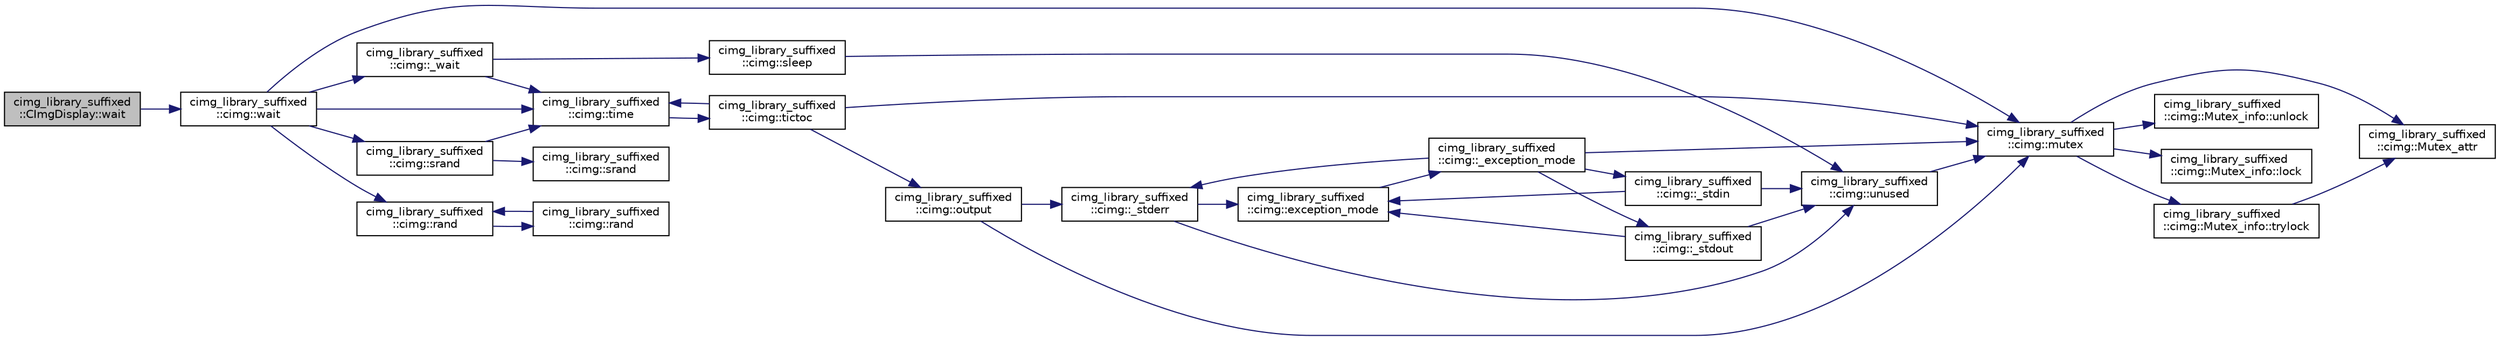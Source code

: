 digraph "cimg_library_suffixed::CImgDisplay::wait"
{
  edge [fontname="Helvetica",fontsize="10",labelfontname="Helvetica",labelfontsize="10"];
  node [fontname="Helvetica",fontsize="10",shape=record];
  rankdir="LR";
  Node578 [label="cimg_library_suffixed\l::CImgDisplay::wait",height=0.2,width=0.4,color="black", fillcolor="grey75", style="filled", fontcolor="black"];
  Node578 -> Node579 [color="midnightblue",fontsize="10",style="solid",fontname="Helvetica"];
  Node579 [label="cimg_library_suffixed\l::cimg::wait",height=0.2,width=0.4,color="black", fillcolor="white", style="filled",URL="$namespacecimg__library__suffixed_1_1cimg.html#a8431f8cf0989f40df3b6ac7d9dc90abd",tooltip="Wait for a given number of milliseconds since the last call to wait(). "];
  Node579 -> Node580 [color="midnightblue",fontsize="10",style="solid",fontname="Helvetica"];
  Node580 [label="cimg_library_suffixed\l::cimg::mutex",height=0.2,width=0.4,color="black", fillcolor="white", style="filled",URL="$namespacecimg__library__suffixed_1_1cimg.html#a9e739e4b4ac058abfba069466617b914"];
  Node580 -> Node581 [color="midnightblue",fontsize="10",style="solid",fontname="Helvetica"];
  Node581 [label="cimg_library_suffixed\l::cimg::Mutex_attr",height=0.2,width=0.4,color="black", fillcolor="white", style="filled",URL="$namespacecimg__library__suffixed_1_1cimg.html#aa0e1bc96ae6e235dc5b67b8b0a466166"];
  Node580 -> Node582 [color="midnightblue",fontsize="10",style="solid",fontname="Helvetica"];
  Node582 [label="cimg_library_suffixed\l::cimg::Mutex_info::unlock",height=0.2,width=0.4,color="black", fillcolor="white", style="filled",URL="$structcimg__library__suffixed_1_1cimg_1_1_mutex__info.html#afac3fa5f107ad4795fb867050f616555"];
  Node580 -> Node583 [color="midnightblue",fontsize="10",style="solid",fontname="Helvetica"];
  Node583 [label="cimg_library_suffixed\l::cimg::Mutex_info::lock",height=0.2,width=0.4,color="black", fillcolor="white", style="filled",URL="$structcimg__library__suffixed_1_1cimg_1_1_mutex__info.html#a6cc8e26847a1aa649febed03d70182e7"];
  Node580 -> Node584 [color="midnightblue",fontsize="10",style="solid",fontname="Helvetica"];
  Node584 [label="cimg_library_suffixed\l::cimg::Mutex_info::trylock",height=0.2,width=0.4,color="black", fillcolor="white", style="filled",URL="$structcimg__library__suffixed_1_1cimg_1_1_mutex__info.html#a9bf4ed1e1dfe6f28fa6250cd04f3c900"];
  Node584 -> Node581 [color="midnightblue",fontsize="10",style="solid",fontname="Helvetica"];
  Node579 -> Node585 [color="midnightblue",fontsize="10",style="solid",fontname="Helvetica"];
  Node585 [label="cimg_library_suffixed\l::cimg::time",height=0.2,width=0.4,color="black", fillcolor="white", style="filled",URL="$namespacecimg__library__suffixed_1_1cimg.html#a71a3c7b37befc7a4313dfcdd80271bce",tooltip="Return the value of a system timer, with a millisecond precision. "];
  Node585 -> Node586 [color="midnightblue",fontsize="10",style="solid",fontname="Helvetica"];
  Node586 [label="cimg_library_suffixed\l::cimg::tictoc",height=0.2,width=0.4,color="black", fillcolor="white", style="filled",URL="$namespacecimg__library__suffixed_1_1cimg.html#ab47e3a7718b582df77725470f3824eb4"];
  Node586 -> Node580 [color="midnightblue",fontsize="10",style="solid",fontname="Helvetica"];
  Node586 -> Node585 [color="midnightblue",fontsize="10",style="solid",fontname="Helvetica"];
  Node586 -> Node587 [color="midnightblue",fontsize="10",style="solid",fontname="Helvetica"];
  Node587 [label="cimg_library_suffixed\l::cimg::output",height=0.2,width=0.4,color="black", fillcolor="white", style="filled",URL="$namespacecimg__library__suffixed_1_1cimg.html#ada686776cc71803df391eea79cd1b3e5",tooltip="Get/set default output stream for the  library messages. "];
  Node587 -> Node580 [color="midnightblue",fontsize="10",style="solid",fontname="Helvetica"];
  Node587 -> Node588 [color="midnightblue",fontsize="10",style="solid",fontname="Helvetica"];
  Node588 [label="cimg_library_suffixed\l::cimg::_stderr",height=0.2,width=0.4,color="black", fillcolor="white", style="filled",URL="$namespacecimg__library__suffixed_1_1cimg.html#aab8db7528c32a8fd3a3dc471e662782e"];
  Node588 -> Node589 [color="midnightblue",fontsize="10",style="solid",fontname="Helvetica"];
  Node589 [label="cimg_library_suffixed\l::cimg::unused",height=0.2,width=0.4,color="black", fillcolor="white", style="filled",URL="$namespacecimg__library__suffixed_1_1cimg.html#a79aef0cbcf66ceb71c2b74cb66b4deb2",tooltip="Avoid warning messages due to unused parameters. Do nothing actually. "];
  Node589 -> Node580 [color="midnightblue",fontsize="10",style="solid",fontname="Helvetica"];
  Node588 -> Node590 [color="midnightblue",fontsize="10",style="solid",fontname="Helvetica"];
  Node590 [label="cimg_library_suffixed\l::cimg::exception_mode",height=0.2,width=0.4,color="black", fillcolor="white", style="filled",URL="$namespacecimg__library__suffixed_1_1cimg.html#aeafab144366eddd11360f32f468fa4af",tooltip="Set current  exception mode. "];
  Node590 -> Node591 [color="midnightblue",fontsize="10",style="solid",fontname="Helvetica"];
  Node591 [label="cimg_library_suffixed\l::cimg::_exception_mode",height=0.2,width=0.4,color="black", fillcolor="white", style="filled",URL="$namespacecimg__library__suffixed_1_1cimg.html#a6c578f866de2be9be7e385d693c758c8"];
  Node591 -> Node580 [color="midnightblue",fontsize="10",style="solid",fontname="Helvetica"];
  Node591 -> Node592 [color="midnightblue",fontsize="10",style="solid",fontname="Helvetica"];
  Node592 [label="cimg_library_suffixed\l::cimg::_stdin",height=0.2,width=0.4,color="black", fillcolor="white", style="filled",URL="$namespacecimg__library__suffixed_1_1cimg.html#a01a3b743897290604513ea6d847c9886"];
  Node592 -> Node589 [color="midnightblue",fontsize="10",style="solid",fontname="Helvetica"];
  Node592 -> Node590 [color="midnightblue",fontsize="10",style="solid",fontname="Helvetica"];
  Node591 -> Node593 [color="midnightblue",fontsize="10",style="solid",fontname="Helvetica"];
  Node593 [label="cimg_library_suffixed\l::cimg::_stdout",height=0.2,width=0.4,color="black", fillcolor="white", style="filled",URL="$namespacecimg__library__suffixed_1_1cimg.html#a493220746e5df3466568bd7862825008"];
  Node593 -> Node589 [color="midnightblue",fontsize="10",style="solid",fontname="Helvetica"];
  Node593 -> Node590 [color="midnightblue",fontsize="10",style="solid",fontname="Helvetica"];
  Node591 -> Node588 [color="midnightblue",fontsize="10",style="solid",fontname="Helvetica"];
  Node579 -> Node594 [color="midnightblue",fontsize="10",style="solid",fontname="Helvetica"];
  Node594 [label="cimg_library_suffixed\l::cimg::_wait",height=0.2,width=0.4,color="black", fillcolor="white", style="filled",URL="$namespacecimg__library__suffixed_1_1cimg.html#a204c82b3ebad23bf1c996e216bbed9ad"];
  Node594 -> Node585 [color="midnightblue",fontsize="10",style="solid",fontname="Helvetica"];
  Node594 -> Node595 [color="midnightblue",fontsize="10",style="solid",fontname="Helvetica"];
  Node595 [label="cimg_library_suffixed\l::cimg::sleep",height=0.2,width=0.4,color="black", fillcolor="white", style="filled",URL="$namespacecimg__library__suffixed_1_1cimg.html#aa2bf8fb0d97c122cbc52e1f2e167e8a6",tooltip="Sleep for a given numbers of milliseconds. "];
  Node595 -> Node589 [color="midnightblue",fontsize="10",style="solid",fontname="Helvetica"];
  Node579 -> Node596 [color="midnightblue",fontsize="10",style="solid",fontname="Helvetica"];
  Node596 [label="cimg_library_suffixed\l::cimg::srand",height=0.2,width=0.4,color="black", fillcolor="white", style="filled",URL="$namespacecimg__library__suffixed_1_1cimg.html#ab77520695d7b96687093353c613c410c"];
  Node596 -> Node585 [color="midnightblue",fontsize="10",style="solid",fontname="Helvetica"];
  Node596 -> Node597 [color="midnightblue",fontsize="10",style="solid",fontname="Helvetica"];
  Node597 [label="cimg_library_suffixed\l::cimg::srand",height=0.2,width=0.4,color="black", fillcolor="white", style="filled",URL="$namespacecimg__library__suffixed_1_1cimg.html#abae779a6d52b74e3a46e75a6c5b6e49e"];
  Node579 -> Node598 [color="midnightblue",fontsize="10",style="solid",fontname="Helvetica"];
  Node598 [label="cimg_library_suffixed\l::cimg::rand",height=0.2,width=0.4,color="black", fillcolor="white", style="filled",URL="$namespacecimg__library__suffixed_1_1cimg.html#ab7c09300be61c8a3361c379069100252",tooltip="Return a random variable uniformely distributed between [val_min,val_max]. "];
  Node598 -> Node599 [color="midnightblue",fontsize="10",style="solid",fontname="Helvetica"];
  Node599 [label="cimg_library_suffixed\l::cimg::rand",height=0.2,width=0.4,color="black", fillcolor="white", style="filled",URL="$namespacecimg__library__suffixed_1_1cimg.html#af5cd3397f819c13ccb17e05a7db736b1",tooltip="Return a random variable uniformely distributed between [0,val_max]. "];
  Node599 -> Node598 [color="midnightblue",fontsize="10",style="solid",fontname="Helvetica"];
}
